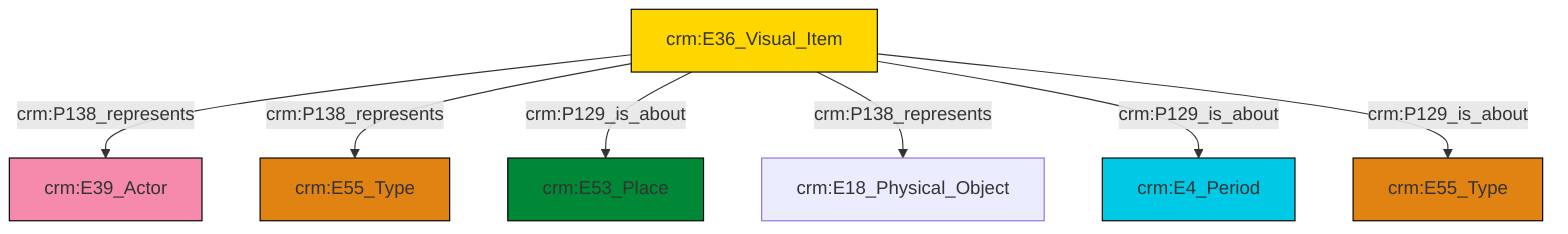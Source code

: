 graph TD
classDef Literal fill:#f2f2f2,stroke:#000000;
classDef CRM_Entity fill:#FFFFFF,stroke:#000000;
classDef Temporal_Entity fill:#00C9E6, stroke:#000000;
classDef Type fill:#E18312, stroke:#000000;
classDef Time-Span fill:#2C9C91, stroke:#000000;
classDef Appellation fill:#FFEB7F, stroke:#000000;
classDef Place fill:#008836, stroke:#000000;
classDef Persistent_Item fill:#B266B2, stroke:#000000;
classDef Conceptual_Object fill:#FFD700, stroke:#000000;
classDef Physical_Thing fill:#D2B48C, stroke:#000000;
classDef Actor fill:#f58aad, stroke:#000000;
classDef PC_Classes fill:#4ce600, stroke:#000000;
classDef Multi fill:#cccccc,stroke:#000000;

0["crm:E36_Visual_Item"]:::Conceptual_Object -->|crm:P138_represents| 2["crm:E39_Actor"]:::Actor
0["crm:E36_Visual_Item"]:::Conceptual_Object -->|crm:P138_represents| 3["crm:E55_Type"]:::Type
0["crm:E36_Visual_Item"]:::Conceptual_Object -->|crm:P129_is_about| 8["crm:E53_Place"]:::Place
0["crm:E36_Visual_Item"]:::Conceptual_Object -->|crm:P138_represents| 12["crm:E18_Physical_Object"]:::Default
0["crm:E36_Visual_Item"]:::Conceptual_Object -->|crm:P129_is_about| 10["crm:E4_Period"]:::Temporal_Entity
0["crm:E36_Visual_Item"]:::Conceptual_Object -->|crm:P129_is_about| 6["crm:E55_Type"]:::Type
